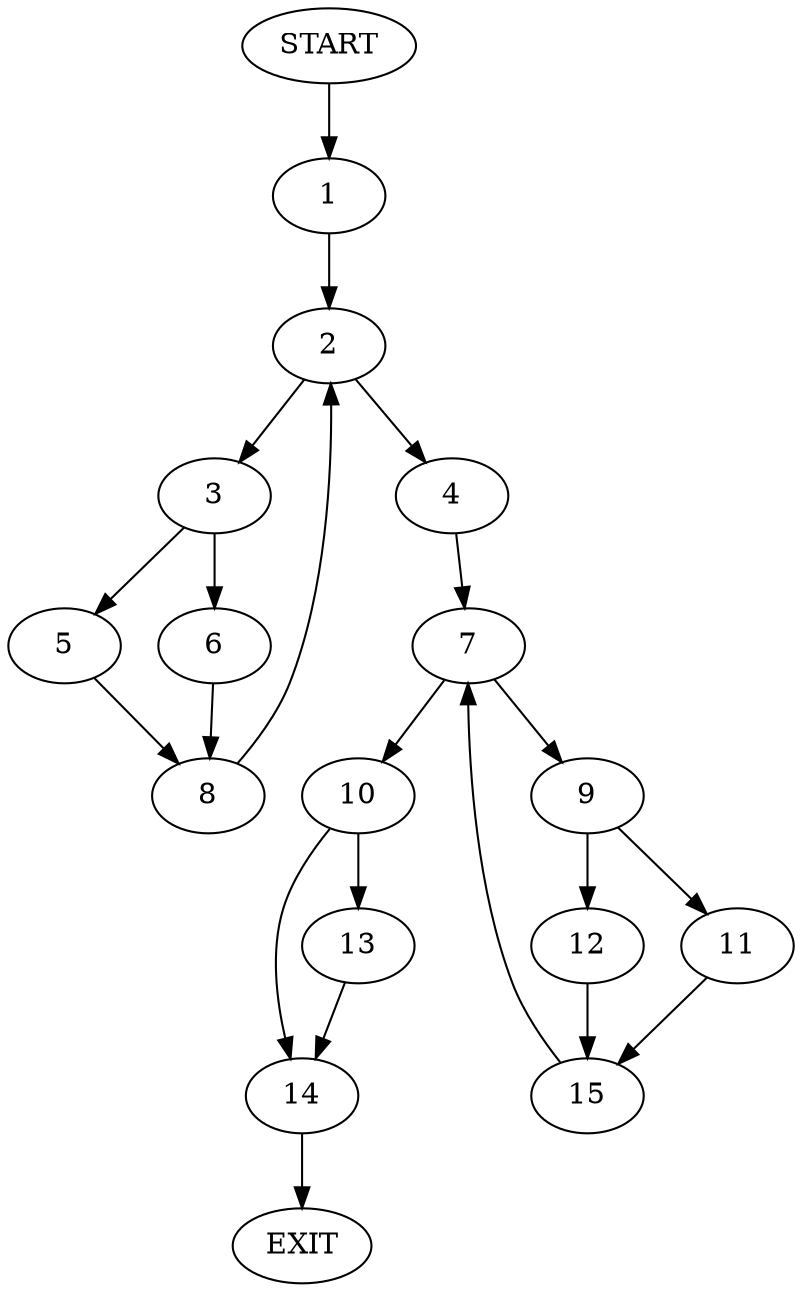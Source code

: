 digraph {
0 [label="START"]
16 [label="EXIT"]
0 -> 1
1 -> 2
2 -> 3
2 -> 4
3 -> 5
3 -> 6
4 -> 7
6 -> 8
5 -> 8
8 -> 2
7 -> 9
7 -> 10
9 -> 11
9 -> 12
10 -> 13
10 -> 14
11 -> 15
12 -> 15
15 -> 7
14 -> 16
13 -> 14
}
